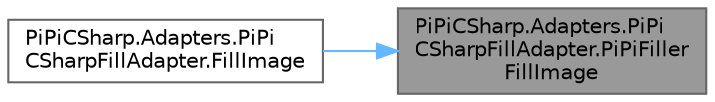 digraph "PiPiCSharp.Adapters.PiPiCSharpFillAdapter.PiPiFillerFillImage"
{
 // LATEX_PDF_SIZE
  bgcolor="transparent";
  edge [fontname=Helvetica,fontsize=10,labelfontname=Helvetica,labelfontsize=10];
  node [fontname=Helvetica,fontsize=10,shape=box,height=0.2,width=0.4];
  rankdir="RL";
  Node1 [id="Node000001",label="PiPiCSharp.Adapters.PiPi\lCSharpFillAdapter.PiPiFiller\lFillImage",height=0.2,width=0.4,color="gray40", fillcolor="grey60", style="filled", fontcolor="black",tooltip="Invoke c++ PiPiFiller FillImage."];
  Node1 -> Node2 [id="edge1_Node000001_Node000002",dir="back",color="steelblue1",style="solid",tooltip=" "];
  Node2 [id="Node000002",label="PiPiCSharp.Adapters.PiPi\lCSharpFillAdapter.FillImage",height=0.2,width=0.4,color="grey40", fillcolor="white", style="filled",URL="$class_pi_pi_c_sharp_1_1_adapters_1_1_pi_pi_c_sharp_fill_adapter.html#a6157dad8af71b103e74f0e4fe1cea231",tooltip="Fill image."];
}

